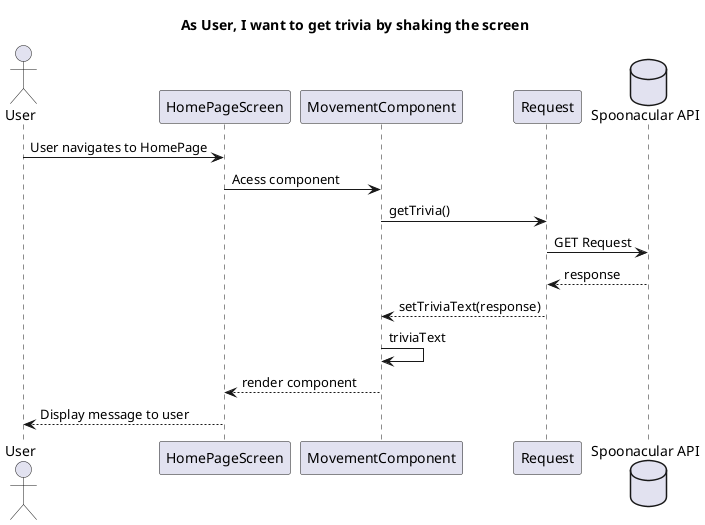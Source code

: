 @startuml
title "As User, I want to get trivia by shaking the screen"
actor User as User
participant "HomePageScreen" as Screen
participant "MovementComponent" as MP

participant "Request" as Request
database "Spoonacular API" as Server

User->Screen:User navigates to HomePage
Screen->MP:Acess component
MP->Request:getTrivia()
Request->Server:GET Request
Server-->Request:response
Request-->MP:setTriviaText(response)
MP->MP:triviaText
MP-->Screen:render component
Screen-->User:Display message to user


@enduml

